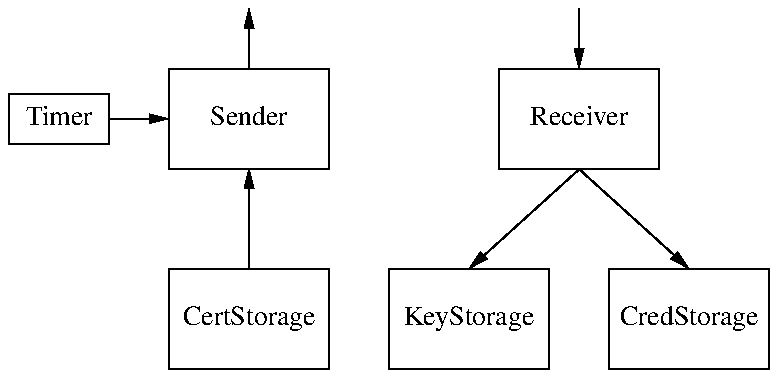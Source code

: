 .PS

box_width = 0.8;
box_separation = 0.3;

Timer: box width 0.5 height 0.25 "Timer";
arrow box_separation;
Sender: box width box_width "Sender";

move to Sender.sw; down; move 0.75; right;
CertStorage: box width box_width "CertStorage";
move box_separation;
KeyStorage: box width box_width "KeyStorage";
move box_separation;
CredStorage: box width box_width "CredStorage";

move to KeyStorage.e; right; move box_separation/2;
up; move 0.75;
Receiver: box width box_width "Receiver";

# Wire up the sender.
move to CertStorage.n;
arrow to Sender.s;

# Wire up the receiver.
move to Receiver.s;
arrow to KeyStorage.n;
move to Receiver.s;
arrow to CredStorage.n;

# Arrows representing the radio communications.
move to Sender.n; up; arrow box_separation;
move to Receiver.n; up; move box_separation; down; arrow box_separation;

.PE
